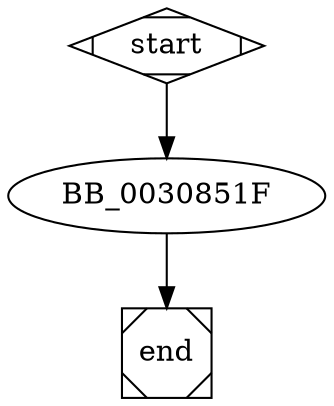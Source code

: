digraph G {
  start -> BB_0030851F;
  
  BB_0030851F -> end;
  
  start [shape=Mdiamond];
  end [shape=Msquare];
}
